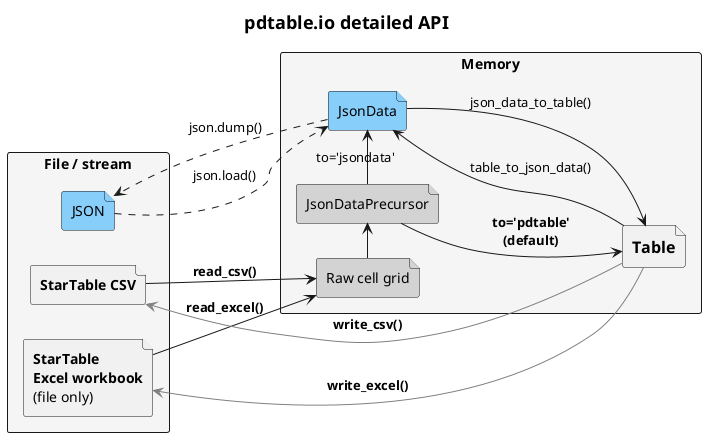 @startuml io_detailed

title = pdtable.io detailed API

skinparam {
    ArrowFontName Consolas
}

left to right direction

rectangle files as "File / stream" #WhiteSmoke {
    file csv as "<b>StarTable CSV"
    file xl as "<b>StarTable\n<b>Excel workbook\n(file only)"
    file json as "JSON" #LightSkyBlue
}

rectangle memory as "Memory" #WhiteSmoke {
    file table as "==Table"
    file cellgrid as "Raw cell grid" #LightGray
    file prejson as "JsonDataPrecursor" #LightGray
    file jsondata as "JsonData" #LightSkyBlue
}

csv --> cellgrid : <b>read_csv()
xl --> cellgrid : <b>read_excel()

cellgrid -> prejson
prejson -> jsondata : to='jsondata'
prejson --> table : <b>to='pdtable'\n<b>(default)

json ..> jsondata : json.load()
jsondata ..> json : json.dump()

jsondata --> table : json_data_to_table()
jsondata <-- table : table_to_json_data()

csv <-- table #Gray : <b>write_csv()
xl <-- table #Gray : <b>write_excel()

@enduml
